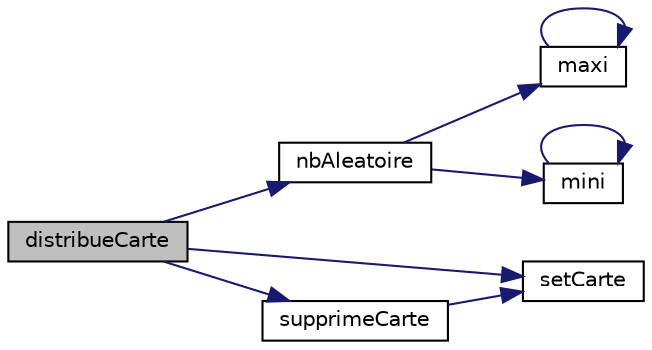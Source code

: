 digraph "distribueCarte"
{
 // LATEX_PDF_SIZE
  edge [fontname="Helvetica",fontsize="10",labelfontname="Helvetica",labelfontsize="10"];
  node [fontname="Helvetica",fontsize="10",shape=record];
  rankdir="LR";
  Node1 [label="distribueCarte",height=0.2,width=0.4,color="black", fillcolor="grey75", style="filled", fontcolor="black",tooltip="distribue les cartes entre les différent joueur"];
  Node1 -> Node2 [color="midnightblue",fontsize="10",style="solid"];
  Node2 [label="nbAleatoire",height=0.2,width=0.4,color="black", fillcolor="white", style="filled",URL="$autre_8c.html#a1fe3fe4b2fbc888f6af5db69f6cc72f6",tooltip="renvoit in nombre aléatoire entre deux bornes"];
  Node2 -> Node3 [color="midnightblue",fontsize="10",style="solid"];
  Node3 [label="maxi",height=0.2,width=0.4,color="black", fillcolor="white", style="filled",URL="$tableau_8c.html#abb9a32acf6c0aa09923d2ebaeae71c7e",tooltip="trouve la valeur maximum d'un tableau"];
  Node3 -> Node3 [color="midnightblue",fontsize="10",style="solid"];
  Node2 -> Node4 [color="midnightblue",fontsize="10",style="solid"];
  Node4 [label="mini",height=0.2,width=0.4,color="black", fillcolor="white", style="filled",URL="$tableau_8c.html#aabc5dc617777ef63ecbd9748a76d0946",tooltip="trouve la valeur minimum d'un tableau"];
  Node4 -> Node4 [color="midnightblue",fontsize="10",style="solid"];
  Node1 -> Node5 [color="midnightblue",fontsize="10",style="solid"];
  Node5 [label="setCarte",height=0.2,width=0.4,color="black", fillcolor="white", style="filled",URL="$gestion_carte_8c.html#aa6ee6fa9bf13839d948e7df5f4199e0e",tooltip="donne une valeur et une couleur a une carte"];
  Node1 -> Node6 [color="midnightblue",fontsize="10",style="solid"];
  Node6 [label="supprimeCarte",height=0.2,width=0.4,color="black", fillcolor="white", style="filled",URL="$gestion_carte_8c.html#a77b2ed8ac4298678feea52baa2e9cf0e",tooltip="supprime une carte d'un tableau et réduit la taille de ce tableu par le bas"];
  Node6 -> Node5 [color="midnightblue",fontsize="10",style="solid"];
}
